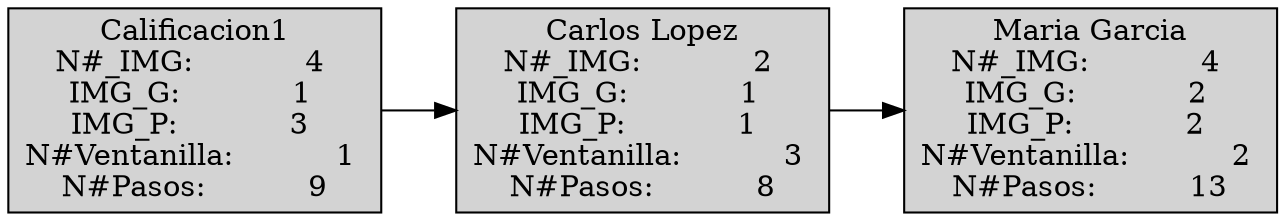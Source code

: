  digraph colac {
     node [shape=box, style=filled];
 rankdir = LR;
      "Node           1 " [label="Calificacion1\nN#_IMG:            4 \nIMG_G:            1 \nIMG_P:            3 \nN#Ventanilla:           1 \n N#Pasos:           9 ", shape=box];
     "Node           1 " -> "Node           2 ";
      "Node           2 " [label="Carlos Lopez\nN#_IMG:            2 \nIMG_G:            1 \nIMG_P:            1 \nN#Ventanilla:           3 \n N#Pasos:           8 ", shape=box];
     "Node           2 " -> "Node           3 ";
      "Node           3 " [label="Maria Garcia\nN#_IMG:            4 \nIMG_G:            2 \nIMG_P:            2 \nN#Ventanilla:           2 \n N#Pasos:          13 ", shape=box];
 }

